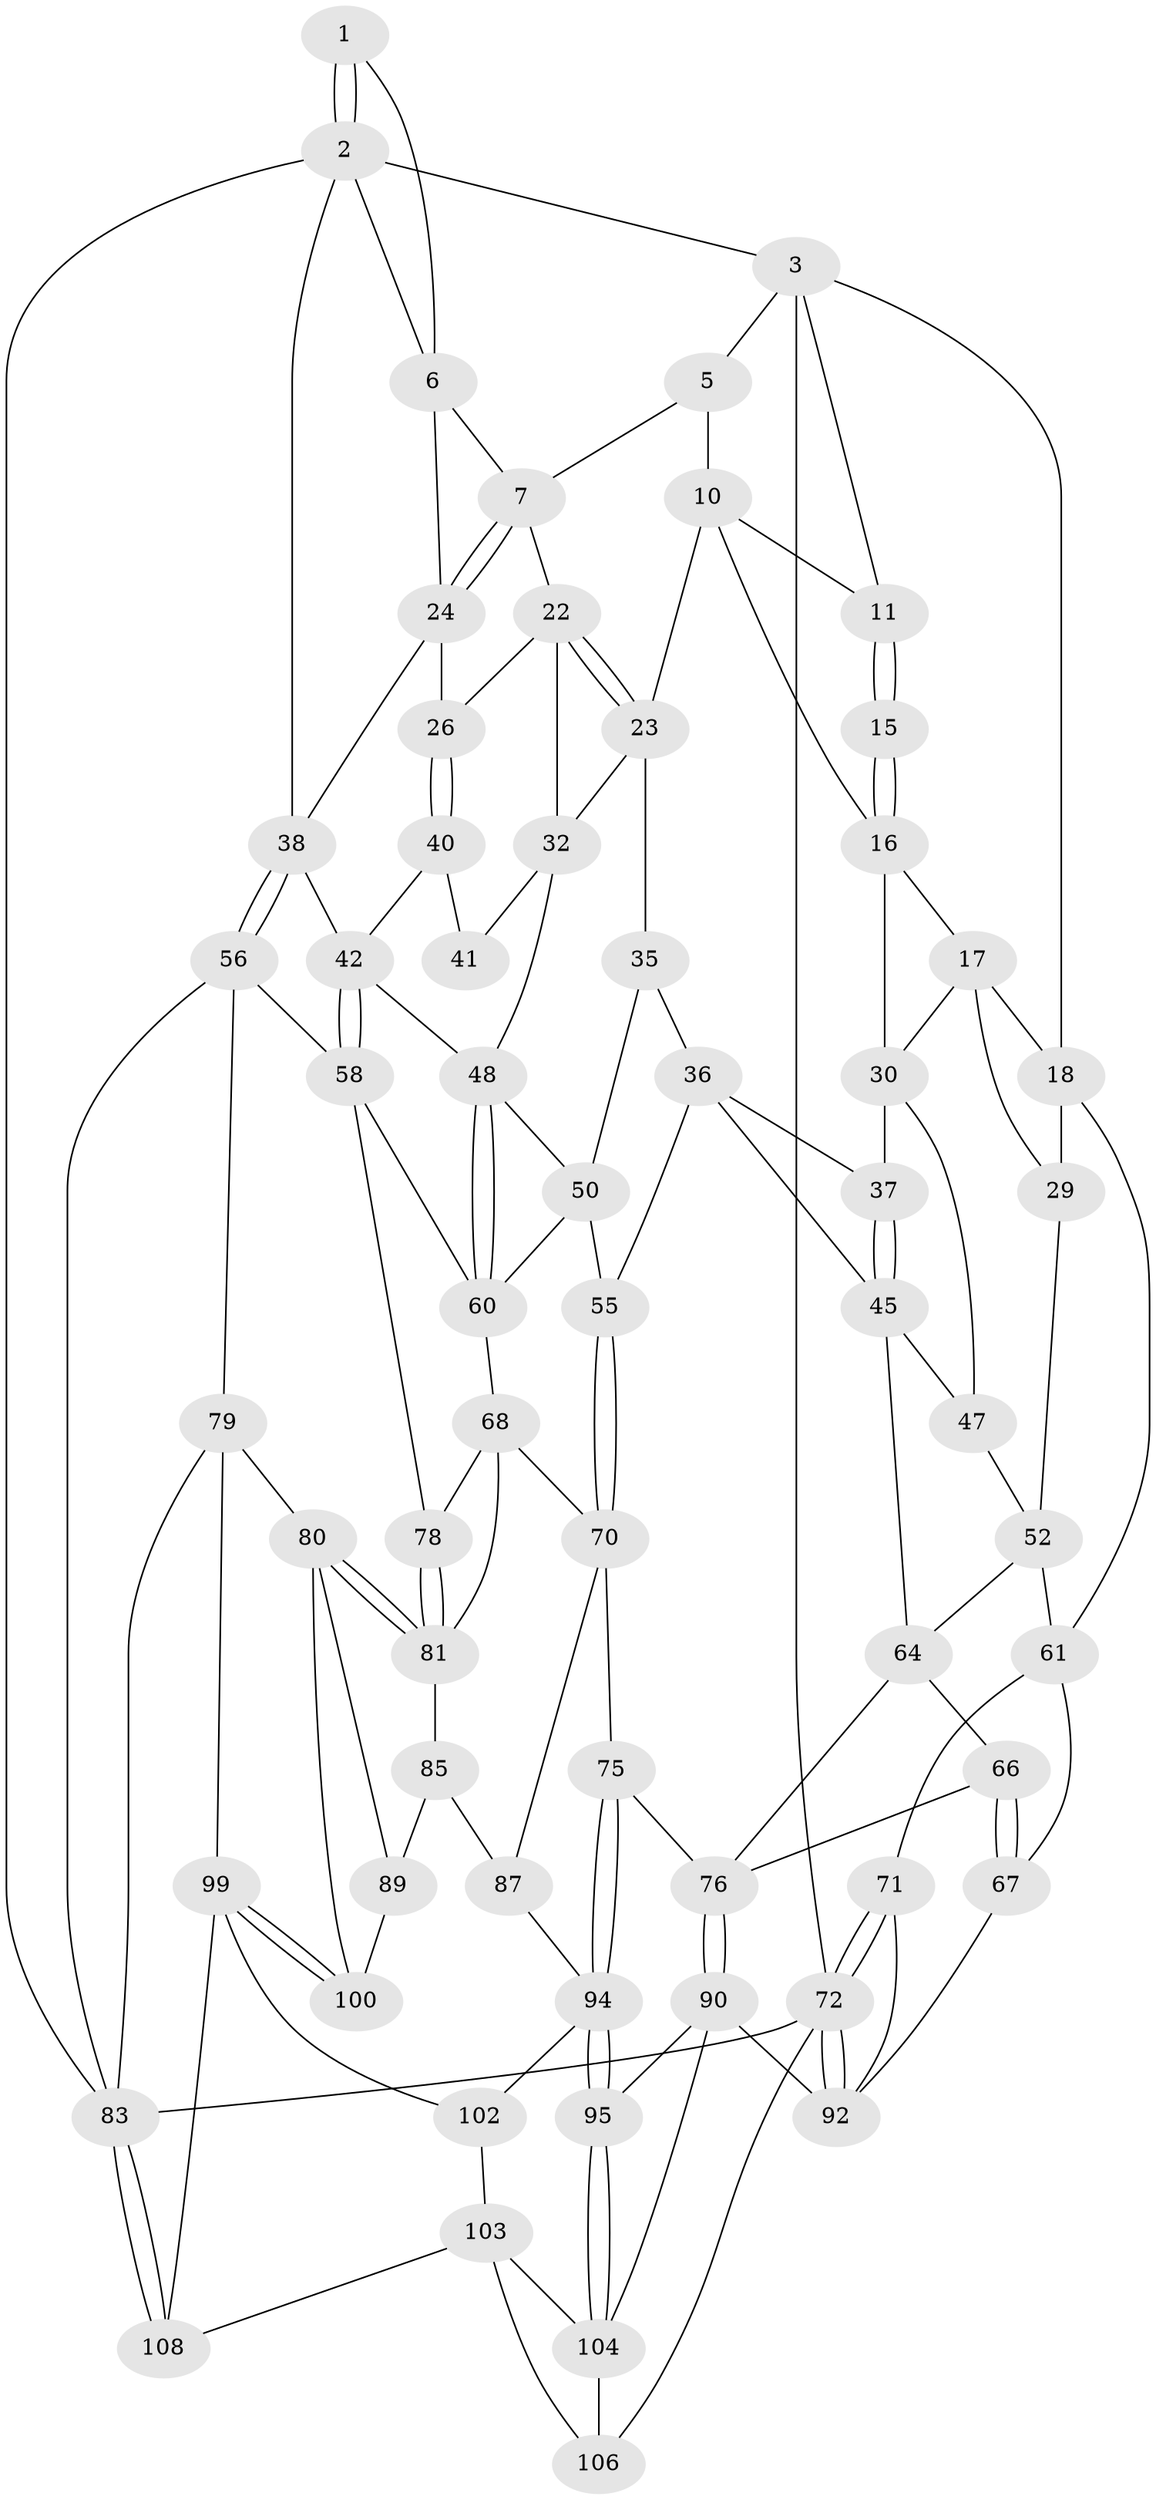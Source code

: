 // Generated by graph-tools (version 1.1) at 2025/24/03/03/25 07:24:37]
// undirected, 64 vertices, 138 edges
graph export_dot {
graph [start="1"]
  node [color=gray90,style=filled];
  1 [pos="+0.8248515800772517+0"];
  2 [pos="+1+0",super="+14"];
  3 [pos="+0+0",super="+4"];
  5 [pos="+0.6846140613906101+0",super="+9"];
  6 [pos="+0.8911411436674846+0.10339750503682461",super="+13"];
  7 [pos="+0.848523232014924+0.1659114277901956",super="+8"];
  10 [pos="+0.6049806908750203+0.07541851680951718",super="+20"];
  11 [pos="+0.5636487577878732+0.07464950113975426",super="+12"];
  15 [pos="+0.33133832478006076+0.1339877734246188"];
  16 [pos="+0.3332521631640087+0.18408755798510112",super="+21"];
  17 [pos="+0.2141843410075159+0.22793311846689376",super="+28"];
  18 [pos="+0.044805812597403315+0.16187646714600099",super="+19"];
  22 [pos="+0.6863620289166888+0.2197364065909314",super="+27"];
  23 [pos="+0.6043940367161069+0.22125072002699164",super="+34"];
  24 [pos="+0.8836169476506294+0.22722507142850235",super="+25"];
  26 [pos="+0.8109080702470278+0.2952218362788605"];
  29 [pos="+0.09600563232791685+0.3889662506109897"];
  30 [pos="+0.36743464131179066+0.32373228253342096",super="+31"];
  32 [pos="+0.6683067713321578+0.36834312769834443",super="+33"];
  35 [pos="+0.5565379490806743+0.3614950301337797"];
  36 [pos="+0.4784433139695877+0.3902387560529564",super="+54"];
  37 [pos="+0.421202019663382+0.36731113796940873"];
  38 [pos="+1+0.40887067997436327",super="+39"];
  40 [pos="+0.804654619270704+0.34376014843003044",super="+44"];
  41 [pos="+0.7038009853747922+0.3750377246621228"];
  42 [pos="+0.9198652600443129+0.4097221978054098",super="+43"];
  45 [pos="+0.35084431296944196+0.5247927592392764",super="+46"];
  47 [pos="+0.2730249873386338+0.47305412133851765"];
  48 [pos="+0.8183443757529715+0.43096200821510217",super="+49"];
  50 [pos="+0.6761234256567824+0.5179371248857931",super="+51"];
  52 [pos="+0.15424162553475498+0.4911588951127688",super="+53"];
  55 [pos="+0.47144669004946504+0.5576768887128234"];
  56 [pos="+1+0.6442867433649754",super="+57"];
  58 [pos="+0.9028656209974166+0.5742662566577713",super="+59"];
  60 [pos="+0.8081556385999423+0.5395049073733164",super="+63"];
  61 [pos="+0.01741534373639563+0.4984598553995627",super="+62"];
  64 [pos="+0.29859428960396706+0.5951568397428193",super="+65"];
  66 [pos="+0.24818813593347172+0.6927157536697873"];
  67 [pos="+0.24321255069265577+0.6953558833470445"];
  68 [pos="+0.6819039130626555+0.565919394519618",super="+69"];
  70 [pos="+0.4968047284800101+0.6245378109949072",super="+74"];
  71 [pos="+0+0.616526511132569"];
  72 [pos="+0+0.9727186164653826",super="+73"];
  75 [pos="+0.39168212602011365+0.7150760085674253"];
  76 [pos="+0.3600829938307868+0.7150515748657327",super="+77"];
  78 [pos="+0.8126090070158668+0.6423480456239651"];
  79 [pos="+0.8662192196411428+0.7560570381743899",super="+98"];
  80 [pos="+0.8412630340476024+0.7503091765767913",super="+88"];
  81 [pos="+0.7984161577067618+0.6769947606386207",super="+82"];
  83 [pos="+1+1",super="+84"];
  85 [pos="+0.6687629739985272+0.7114192758932021",super="+86"];
  87 [pos="+0.566462819144562+0.8096273081773598"];
  89 [pos="+0.7308781922021822+0.7758529122306506",super="+97"];
  90 [pos="+0.327733838346522+0.8292470283725317",super="+91"];
  92 [pos="+0.18361612319727078+0.8593047097065999",super="+93"];
  94 [pos="+0.45051975394608074+0.8365504098338743",super="+96"];
  95 [pos="+0.394436640648651+0.9028498005322353"];
  99 [pos="+0.766907911645422+1",super="+101"];
  100 [pos="+0.7293161697477883+0.9184797575982275"];
  102 [pos="+0.5550613105259845+0.9289651493781943"];
  103 [pos="+0.4197627807157448+0.9699570287634048",super="+107"];
  104 [pos="+0.3921487509298111+0.9114052552346019",super="+105"];
  106 [pos="+0.18274621052653728+1"];
  108 [pos="+0.7434435772690494+1"];
  1 -- 2;
  1 -- 2;
  1 -- 6;
  2 -- 3;
  2 -- 83;
  2 -- 38;
  2 -- 6;
  3 -- 72;
  3 -- 5;
  3 -- 11;
  3 -- 18;
  5 -- 10;
  5 -- 7;
  6 -- 7;
  6 -- 24;
  7 -- 24;
  7 -- 24;
  7 -- 22;
  10 -- 11;
  10 -- 16;
  10 -- 23;
  11 -- 15 [weight=2];
  11 -- 15;
  15 -- 16;
  15 -- 16;
  16 -- 17;
  16 -- 30;
  17 -- 18;
  17 -- 29;
  17 -- 30;
  18 -- 29;
  18 -- 61;
  22 -- 23;
  22 -- 23;
  22 -- 32;
  22 -- 26;
  23 -- 35;
  23 -- 32;
  24 -- 26;
  24 -- 38;
  26 -- 40;
  26 -- 40;
  29 -- 52;
  30 -- 37;
  30 -- 47;
  32 -- 41;
  32 -- 48;
  35 -- 36;
  35 -- 50;
  36 -- 37;
  36 -- 45;
  36 -- 55;
  37 -- 45;
  37 -- 45;
  38 -- 56;
  38 -- 56;
  38 -- 42;
  40 -- 41 [weight=2];
  40 -- 42;
  42 -- 58;
  42 -- 58;
  42 -- 48;
  45 -- 64;
  45 -- 47;
  47 -- 52;
  48 -- 60;
  48 -- 60;
  48 -- 50;
  50 -- 60;
  50 -- 55;
  52 -- 61;
  52 -- 64;
  55 -- 70;
  55 -- 70;
  56 -- 83;
  56 -- 58;
  56 -- 79;
  58 -- 60;
  58 -- 78;
  60 -- 68;
  61 -- 67;
  61 -- 71;
  64 -- 76;
  64 -- 66;
  66 -- 67;
  66 -- 67;
  66 -- 76;
  67 -- 92;
  68 -- 78;
  68 -- 81;
  68 -- 70;
  70 -- 75;
  70 -- 87;
  71 -- 72;
  71 -- 72;
  71 -- 92;
  72 -- 92;
  72 -- 92;
  72 -- 83;
  72 -- 106;
  75 -- 76;
  75 -- 94;
  75 -- 94;
  76 -- 90;
  76 -- 90;
  78 -- 81;
  78 -- 81;
  79 -- 80;
  79 -- 99;
  79 -- 83;
  80 -- 81;
  80 -- 81;
  80 -- 89;
  80 -- 100;
  81 -- 85;
  83 -- 108;
  83 -- 108;
  85 -- 89 [weight=2];
  85 -- 87;
  87 -- 94;
  89 -- 100;
  90 -- 95;
  90 -- 104;
  90 -- 92;
  94 -- 95;
  94 -- 95;
  94 -- 102;
  95 -- 104;
  95 -- 104;
  99 -- 100;
  99 -- 100;
  99 -- 108;
  99 -- 102;
  102 -- 103;
  103 -- 104;
  103 -- 106;
  103 -- 108;
  104 -- 106;
}
